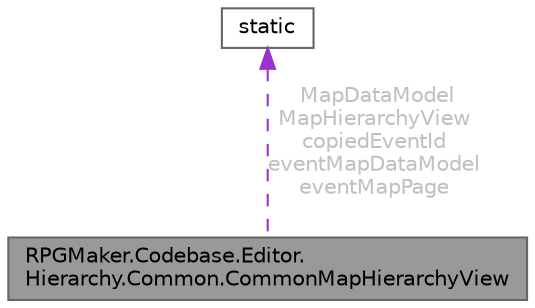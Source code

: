 digraph "RPGMaker.Codebase.Editor.Hierarchy.Common.CommonMapHierarchyView"
{
 // LATEX_PDF_SIZE
  bgcolor="transparent";
  edge [fontname=Helvetica,fontsize=10,labelfontname=Helvetica,labelfontsize=10];
  node [fontname=Helvetica,fontsize=10,shape=box,height=0.2,width=0.4];
  Node1 [id="Node000001",label="RPGMaker.Codebase.Editor.\lHierarchy.Common.CommonMapHierarchyView",height=0.2,width=0.4,color="gray40", fillcolor="grey60", style="filled", fontcolor="black",tooltip="マップヒエラルキーを関連の共用クラス。"];
  Node2 -> Node1 [id="edge1_Node000001_Node000002",dir="back",color="darkorchid3",style="dashed",tooltip=" ",label=" MapDataModel\nMapHierarchyView\ncopiedEventId\neventMapDataModel\neventMapPage",fontcolor="grey" ];
  Node2 [id="Node000002",label="static",height=0.2,width=0.4,color="gray40", fillcolor="white", style="filled",tooltip=" "];
}
